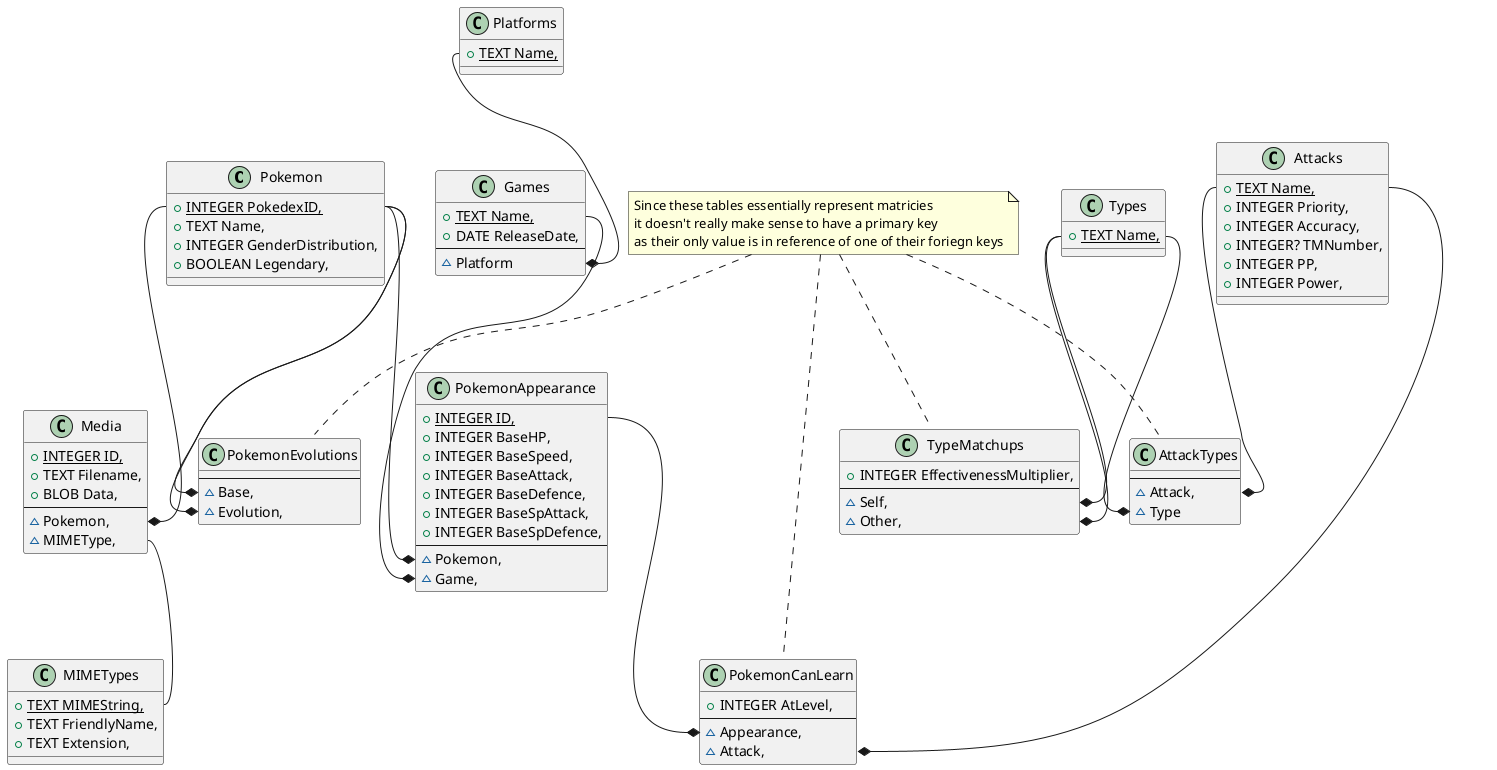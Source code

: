 @startuml PokemonDB

class Pokemon {
    {static}+INTEGER PokedexID,
    +TEXT Name,
    +INTEGER GenderDistribution,
    +BOOLEAN Legendary,
}
class PokemonEvolutions{
    ---
    ~Base,
    ~Evolution,
}
class PokemonAppearance{
    {static}+INTEGER ID,
    +INTEGER BaseHP,
    +INTEGER BaseSpeed,
    +INTEGER BaseAttack,
    +INTEGER BaseDefence,
    +INTEGER BaseSpAttack,
    +INTEGER BaseSpDefence,
    ---
    ~Pokemon,
    ~Game,
}
class PokemonCanLearn{
    +INTEGER AtLevel,
    ---
    ~Appearance,
    ~Attack,
}
class Types{
    {static}+TEXT Name,
}
class TypeMatchups{
    +INTEGER EffectivenessMultiplier,
    ---
    ~Self,
    ~Other,
}
class Attacks{
    {static}+TEXT Name,
    +INTEGER Priority,
    +INTEGER Accuracy,
    +INTEGER? TMNumber,
    +INTEGER PP,
    +INTEGER Power,
}
class AttackTypes{
    ---
    ~Attack,
    ~Type
}
class Media{
    {static}+INTEGER ID,
    +TEXT Filename,
    +BLOB Data,
    ---
    ~Pokemon,
    ~MIMEType,
}
class MIMETypes{
    {static}+TEXT MIMEString,
    +TEXT FriendlyName,
    +TEXT Extension,
}
class Games{
    {static}+TEXT Name,
    +DATE ReleaseDate,
    ---
    ~Platform
}
class Platforms{
    {static}+TEXT Name,
}

note "Since these tables essentially represent matricies\nit doesn't really make sense to have a primary key\nas their only value is in reference of one of their foriegn keys" as MatrixNote
MatrixNote..PokemonCanLearn
MatrixNote..AttackTypes
MatrixNote..TypeMatchups
MatrixNote..PokemonEvolutions

Platforms::Name --* Games::Platform
Pokemon::PokedexID --* Media::Pokemon
Pokemon::PokedexID --* PokemonAppearance::Pokemon
Pokemon::PokedexID --* PokemonEvolutions::Base
Pokemon::PokedexID --* PokemonEvolutions::Evolution
Games::Name --* PokemonAppearance::Game
PokemonAppearance::ID --* PokemonCanLearn::Appearance
Attacks::Name --* PokemonCanLearn::Attack
Attacks::Name --* AttackTypes::Attack
Types::Name --* AttackTypes::Type
Types::Name --* TypeMatchups::Self
Types::Name --* TypeMatchups::Other
Media::MIMEType -- MIMETypes::MIMEString
@enduml